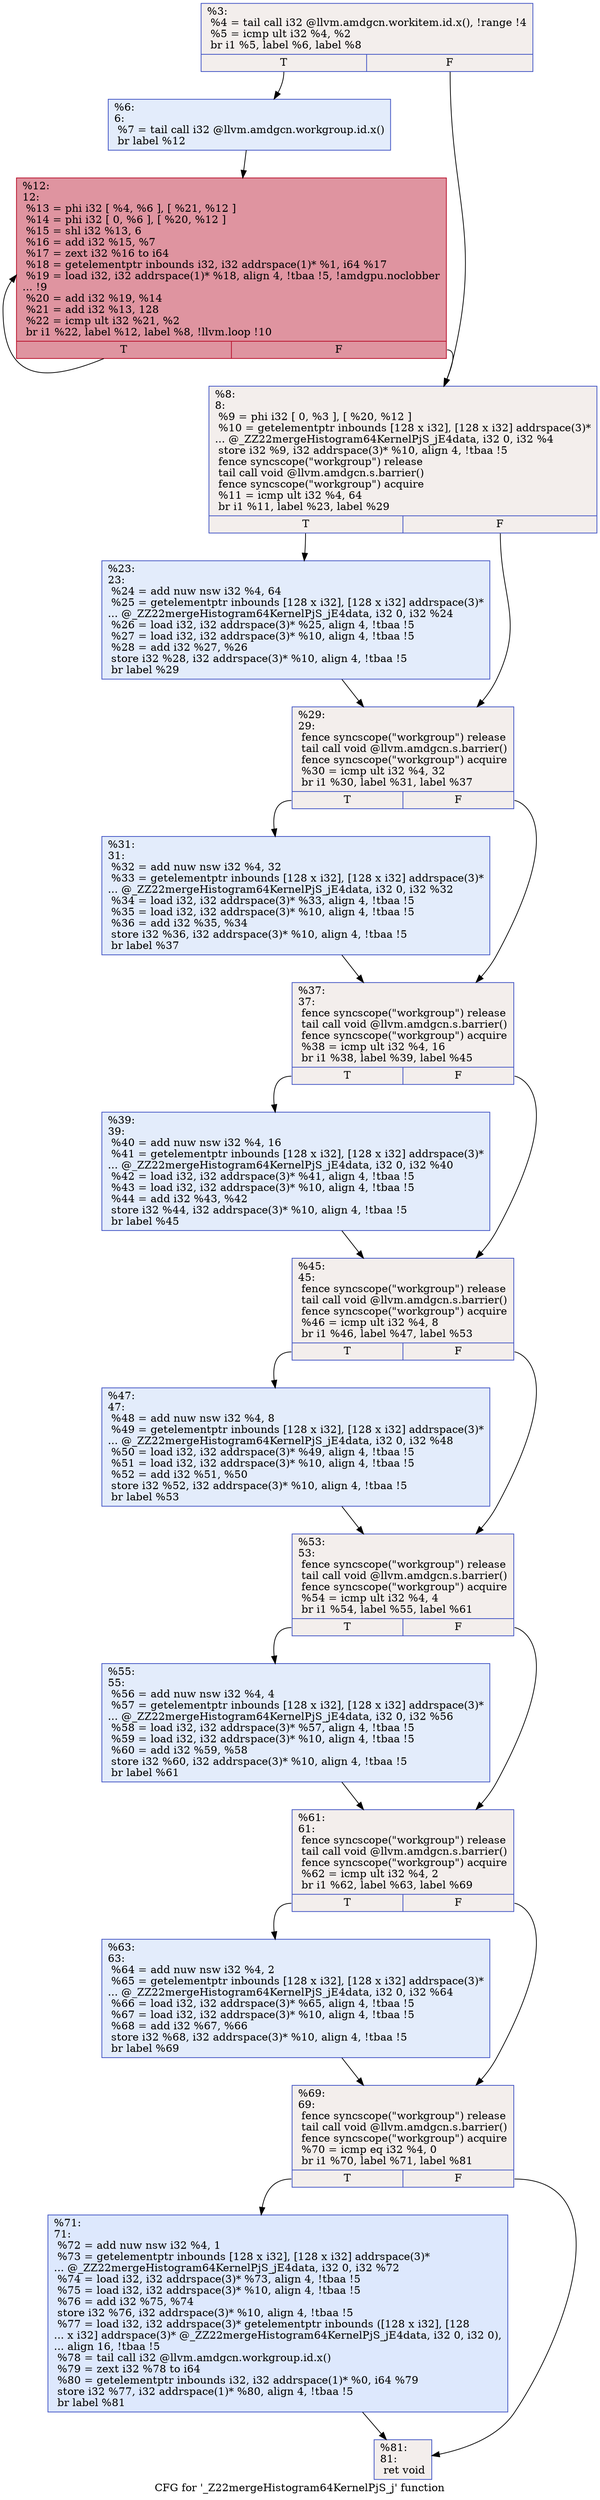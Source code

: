 digraph "CFG for '_Z22mergeHistogram64KernelPjS_j' function" {
	label="CFG for '_Z22mergeHistogram64KernelPjS_j' function";

	Node0x59ad020 [shape=record,color="#3d50c3ff", style=filled, fillcolor="#e3d9d370",label="{%3:\l  %4 = tail call i32 @llvm.amdgcn.workitem.id.x(), !range !4\l  %5 = icmp ult i32 %4, %2\l  br i1 %5, label %6, label %8\l|{<s0>T|<s1>F}}"];
	Node0x59ad020:s0 -> Node0x59ade90;
	Node0x59ad020:s1 -> Node0x59adf20;
	Node0x59ade90 [shape=record,color="#3d50c3ff", style=filled, fillcolor="#bfd3f670",label="{%6:\l6:                                                \l  %7 = tail call i32 @llvm.amdgcn.workgroup.id.x()\l  br label %12\l}"];
	Node0x59ade90 -> Node0x59ae200;
	Node0x59adf20 [shape=record,color="#3d50c3ff", style=filled, fillcolor="#e3d9d370",label="{%8:\l8:                                                \l  %9 = phi i32 [ 0, %3 ], [ %20, %12 ]\l  %10 = getelementptr inbounds [128 x i32], [128 x i32] addrspace(3)*\l... @_ZZ22mergeHistogram64KernelPjS_jE4data, i32 0, i32 %4\l  store i32 %9, i32 addrspace(3)* %10, align 4, !tbaa !5\l  fence syncscope(\"workgroup\") release\l  tail call void @llvm.amdgcn.s.barrier()\l  fence syncscope(\"workgroup\") acquire\l  %11 = icmp ult i32 %4, 64\l  br i1 %11, label %23, label %29\l|{<s0>T|<s1>F}}"];
	Node0x59adf20:s0 -> Node0x59af080;
	Node0x59adf20:s1 -> Node0x59af110;
	Node0x59ae200 [shape=record,color="#b70d28ff", style=filled, fillcolor="#b70d2870",label="{%12:\l12:                                               \l  %13 = phi i32 [ %4, %6 ], [ %21, %12 ]\l  %14 = phi i32 [ 0, %6 ], [ %20, %12 ]\l  %15 = shl i32 %13, 6\l  %16 = add i32 %15, %7\l  %17 = zext i32 %16 to i64\l  %18 = getelementptr inbounds i32, i32 addrspace(1)* %1, i64 %17\l  %19 = load i32, i32 addrspace(1)* %18, align 4, !tbaa !5, !amdgpu.noclobber\l... !9\l  %20 = add i32 %19, %14\l  %21 = add i32 %13, 128\l  %22 = icmp ult i32 %21, %2\l  br i1 %22, label %12, label %8, !llvm.loop !10\l|{<s0>T|<s1>F}}"];
	Node0x59ae200:s0 -> Node0x59ae200;
	Node0x59ae200:s1 -> Node0x59adf20;
	Node0x59af080 [shape=record,color="#3d50c3ff", style=filled, fillcolor="#bfd3f670",label="{%23:\l23:                                               \l  %24 = add nuw nsw i32 %4, 64\l  %25 = getelementptr inbounds [128 x i32], [128 x i32] addrspace(3)*\l... @_ZZ22mergeHistogram64KernelPjS_jE4data, i32 0, i32 %24\l  %26 = load i32, i32 addrspace(3)* %25, align 4, !tbaa !5\l  %27 = load i32, i32 addrspace(3)* %10, align 4, !tbaa !5\l  %28 = add i32 %27, %26\l  store i32 %28, i32 addrspace(3)* %10, align 4, !tbaa !5\l  br label %29\l}"];
	Node0x59af080 -> Node0x59af110;
	Node0x59af110 [shape=record,color="#3d50c3ff", style=filled, fillcolor="#e3d9d370",label="{%29:\l29:                                               \l  fence syncscope(\"workgroup\") release\l  tail call void @llvm.amdgcn.s.barrier()\l  fence syncscope(\"workgroup\") acquire\l  %30 = icmp ult i32 %4, 32\l  br i1 %30, label %31, label %37\l|{<s0>T|<s1>F}}"];
	Node0x59af110:s0 -> Node0x59b0850;
	Node0x59af110:s1 -> Node0x59b08a0;
	Node0x59b0850 [shape=record,color="#3d50c3ff", style=filled, fillcolor="#bfd3f670",label="{%31:\l31:                                               \l  %32 = add nuw nsw i32 %4, 32\l  %33 = getelementptr inbounds [128 x i32], [128 x i32] addrspace(3)*\l... @_ZZ22mergeHistogram64KernelPjS_jE4data, i32 0, i32 %32\l  %34 = load i32, i32 addrspace(3)* %33, align 4, !tbaa !5\l  %35 = load i32, i32 addrspace(3)* %10, align 4, !tbaa !5\l  %36 = add i32 %35, %34\l  store i32 %36, i32 addrspace(3)* %10, align 4, !tbaa !5\l  br label %37\l}"];
	Node0x59b0850 -> Node0x59b08a0;
	Node0x59b08a0 [shape=record,color="#3d50c3ff", style=filled, fillcolor="#e3d9d370",label="{%37:\l37:                                               \l  fence syncscope(\"workgroup\") release\l  tail call void @llvm.amdgcn.s.barrier()\l  fence syncscope(\"workgroup\") acquire\l  %38 = icmp ult i32 %4, 16\l  br i1 %38, label %39, label %45\l|{<s0>T|<s1>F}}"];
	Node0x59b08a0:s0 -> Node0x59b1090;
	Node0x59b08a0:s1 -> Node0x59b10e0;
	Node0x59b1090 [shape=record,color="#3d50c3ff", style=filled, fillcolor="#bfd3f670",label="{%39:\l39:                                               \l  %40 = add nuw nsw i32 %4, 16\l  %41 = getelementptr inbounds [128 x i32], [128 x i32] addrspace(3)*\l... @_ZZ22mergeHistogram64KernelPjS_jE4data, i32 0, i32 %40\l  %42 = load i32, i32 addrspace(3)* %41, align 4, !tbaa !5\l  %43 = load i32, i32 addrspace(3)* %10, align 4, !tbaa !5\l  %44 = add i32 %43, %42\l  store i32 %44, i32 addrspace(3)* %10, align 4, !tbaa !5\l  br label %45\l}"];
	Node0x59b1090 -> Node0x59b10e0;
	Node0x59b10e0 [shape=record,color="#3d50c3ff", style=filled, fillcolor="#e3d9d370",label="{%45:\l45:                                               \l  fence syncscope(\"workgroup\") release\l  tail call void @llvm.amdgcn.s.barrier()\l  fence syncscope(\"workgroup\") acquire\l  %46 = icmp ult i32 %4, 8\l  br i1 %46, label %47, label %53\l|{<s0>T|<s1>F}}"];
	Node0x59b10e0:s0 -> Node0x59b17d0;
	Node0x59b10e0:s1 -> Node0x59b1820;
	Node0x59b17d0 [shape=record,color="#3d50c3ff", style=filled, fillcolor="#bfd3f670",label="{%47:\l47:                                               \l  %48 = add nuw nsw i32 %4, 8\l  %49 = getelementptr inbounds [128 x i32], [128 x i32] addrspace(3)*\l... @_ZZ22mergeHistogram64KernelPjS_jE4data, i32 0, i32 %48\l  %50 = load i32, i32 addrspace(3)* %49, align 4, !tbaa !5\l  %51 = load i32, i32 addrspace(3)* %10, align 4, !tbaa !5\l  %52 = add i32 %51, %50\l  store i32 %52, i32 addrspace(3)* %10, align 4, !tbaa !5\l  br label %53\l}"];
	Node0x59b17d0 -> Node0x59b1820;
	Node0x59b1820 [shape=record,color="#3d50c3ff", style=filled, fillcolor="#e3d9d370",label="{%53:\l53:                                               \l  fence syncscope(\"workgroup\") release\l  tail call void @llvm.amdgcn.s.barrier()\l  fence syncscope(\"workgroup\") acquire\l  %54 = icmp ult i32 %4, 4\l  br i1 %54, label %55, label %61\l|{<s0>T|<s1>F}}"];
	Node0x59b1820:s0 -> Node0x59b1f10;
	Node0x59b1820:s1 -> Node0x59b1f60;
	Node0x59b1f10 [shape=record,color="#3d50c3ff", style=filled, fillcolor="#bfd3f670",label="{%55:\l55:                                               \l  %56 = add nuw nsw i32 %4, 4\l  %57 = getelementptr inbounds [128 x i32], [128 x i32] addrspace(3)*\l... @_ZZ22mergeHistogram64KernelPjS_jE4data, i32 0, i32 %56\l  %58 = load i32, i32 addrspace(3)* %57, align 4, !tbaa !5\l  %59 = load i32, i32 addrspace(3)* %10, align 4, !tbaa !5\l  %60 = add i32 %59, %58\l  store i32 %60, i32 addrspace(3)* %10, align 4, !tbaa !5\l  br label %61\l}"];
	Node0x59b1f10 -> Node0x59b1f60;
	Node0x59b1f60 [shape=record,color="#3d50c3ff", style=filled, fillcolor="#e3d9d370",label="{%61:\l61:                                               \l  fence syncscope(\"workgroup\") release\l  tail call void @llvm.amdgcn.s.barrier()\l  fence syncscope(\"workgroup\") acquire\l  %62 = icmp ult i32 %4, 2\l  br i1 %62, label %63, label %69\l|{<s0>T|<s1>F}}"];
	Node0x59b1f60:s0 -> Node0x59b2650;
	Node0x59b1f60:s1 -> Node0x59b26a0;
	Node0x59b2650 [shape=record,color="#3d50c3ff", style=filled, fillcolor="#bfd3f670",label="{%63:\l63:                                               \l  %64 = add nuw nsw i32 %4, 2\l  %65 = getelementptr inbounds [128 x i32], [128 x i32] addrspace(3)*\l... @_ZZ22mergeHistogram64KernelPjS_jE4data, i32 0, i32 %64\l  %66 = load i32, i32 addrspace(3)* %65, align 4, !tbaa !5\l  %67 = load i32, i32 addrspace(3)* %10, align 4, !tbaa !5\l  %68 = add i32 %67, %66\l  store i32 %68, i32 addrspace(3)* %10, align 4, !tbaa !5\l  br label %69\l}"];
	Node0x59b2650 -> Node0x59b26a0;
	Node0x59b26a0 [shape=record,color="#3d50c3ff", style=filled, fillcolor="#e3d9d370",label="{%69:\l69:                                               \l  fence syncscope(\"workgroup\") release\l  tail call void @llvm.amdgcn.s.barrier()\l  fence syncscope(\"workgroup\") acquire\l  %70 = icmp eq i32 %4, 0\l  br i1 %70, label %71, label %81\l|{<s0>T|<s1>F}}"];
	Node0x59b26a0:s0 -> Node0x59b2fa0;
	Node0x59b26a0:s1 -> Node0x59b2ff0;
	Node0x59b2fa0 [shape=record,color="#3d50c3ff", style=filled, fillcolor="#b2ccfb70",label="{%71:\l71:                                               \l  %72 = add nuw nsw i32 %4, 1\l  %73 = getelementptr inbounds [128 x i32], [128 x i32] addrspace(3)*\l... @_ZZ22mergeHistogram64KernelPjS_jE4data, i32 0, i32 %72\l  %74 = load i32, i32 addrspace(3)* %73, align 4, !tbaa !5\l  %75 = load i32, i32 addrspace(3)* %10, align 4, !tbaa !5\l  %76 = add i32 %75, %74\l  store i32 %76, i32 addrspace(3)* %10, align 4, !tbaa !5\l  %77 = load i32, i32 addrspace(3)* getelementptr inbounds ([128 x i32], [128\l... x i32] addrspace(3)* @_ZZ22mergeHistogram64KernelPjS_jE4data, i32 0, i32 0),\l... align 16, !tbaa !5\l  %78 = tail call i32 @llvm.amdgcn.workgroup.id.x()\l  %79 = zext i32 %78 to i64\l  %80 = getelementptr inbounds i32, i32 addrspace(1)* %0, i64 %79\l  store i32 %77, i32 addrspace(1)* %80, align 4, !tbaa !5\l  br label %81\l}"];
	Node0x59b2fa0 -> Node0x59b2ff0;
	Node0x59b2ff0 [shape=record,color="#3d50c3ff", style=filled, fillcolor="#e3d9d370",label="{%81:\l81:                                               \l  ret void\l}"];
}
